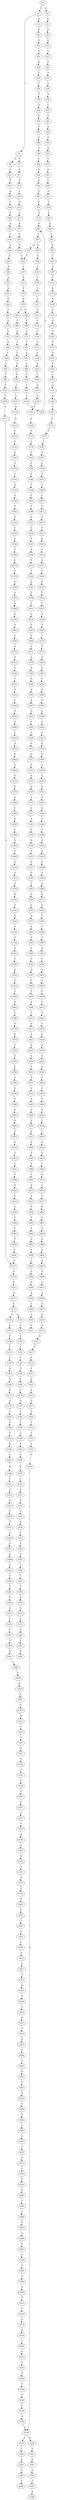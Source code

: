 strict digraph  {
	S0 -> S1 [ label = C ];
	S0 -> S2 [ label = A ];
	S1 -> S3 [ label = A ];
	S1 -> S4 [ label = T ];
	S2 -> S5 [ label = A ];
	S3 -> S6 [ label = A ];
	S4 -> S7 [ label = C ];
	S4 -> S8 [ label = A ];
	S5 -> S9 [ label = A ];
	S6 -> S10 [ label = C ];
	S7 -> S11 [ label = G ];
	S8 -> S12 [ label = C ];
	S9 -> S13 [ label = G ];
	S10 -> S14 [ label = G ];
	S11 -> S15 [ label = G ];
	S12 -> S16 [ label = A ];
	S13 -> S17 [ label = T ];
	S14 -> S18 [ label = A ];
	S15 -> S19 [ label = C ];
	S16 -> S20 [ label = A ];
	S17 -> S21 [ label = C ];
	S18 -> S22 [ label = C ];
	S19 -> S23 [ label = C ];
	S20 -> S24 [ label = C ];
	S21 -> S25 [ label = A ];
	S22 -> S26 [ label = C ];
	S23 -> S27 [ label = G ];
	S24 -> S28 [ label = C ];
	S25 -> S29 [ label = T ];
	S26 -> S30 [ label = T ];
	S27 -> S31 [ label = A ];
	S28 -> S32 [ label = A ];
	S29 -> S33 [ label = A ];
	S30 -> S34 [ label = G ];
	S31 -> S35 [ label = C ];
	S32 -> S36 [ label = C ];
	S33 -> S37 [ label = C ];
	S34 -> S38 [ label = C ];
	S35 -> S39 [ label = A ];
	S36 -> S40 [ label = C ];
	S37 -> S41 [ label = T ];
	S38 -> S42 [ label = T ];
	S39 -> S43 [ label = T ];
	S40 -> S44 [ label = C ];
	S41 -> S45 [ label = A ];
	S42 -> S46 [ label = C ];
	S43 -> S47 [ label = C ];
	S44 -> S48 [ label = G ];
	S45 -> S49 [ label = T ];
	S46 -> S50 [ label = T ];
	S47 -> S51 [ label = A ];
	S48 -> S52 [ label = A ];
	S49 -> S53 [ label = A ];
	S50 -> S54 [ label = C ];
	S51 -> S55 [ label = T ];
	S52 -> S56 [ label = G ];
	S53 -> S57 [ label = T ];
	S54 -> S58 [ label = C ];
	S55 -> S59 [ label = C ];
	S56 -> S60 [ label = G ];
	S57 -> S61 [ label = G ];
	S58 -> S62 [ label = G ];
	S59 -> S63 [ label = G ];
	S59 -> S64 [ label = A ];
	S60 -> S65 [ label = T ];
	S61 -> S66 [ label = C ];
	S62 -> S67 [ label = C ];
	S63 -> S68 [ label = C ];
	S64 -> S69 [ label = C ];
	S65 -> S70 [ label = G ];
	S66 -> S71 [ label = G ];
	S67 -> S72 [ label = C ];
	S68 -> S73 [ label = G ];
	S69 -> S74 [ label = G ];
	S70 -> S75 [ label = C ];
	S71 -> S76 [ label = C ];
	S72 -> S77 [ label = G ];
	S73 -> S78 [ label = T ];
	S74 -> S79 [ label = T ];
	S75 -> S80 [ label = A ];
	S76 -> S81 [ label = C ];
	S77 -> S82 [ label = A ];
	S78 -> S83 [ label = C ];
	S79 -> S84 [ label = T ];
	S80 -> S85 [ label = C ];
	S81 -> S86 [ label = A ];
	S82 -> S87 [ label = C ];
	S83 -> S88 [ label = C ];
	S84 -> S89 [ label = A ];
	S85 -> S90 [ label = C ];
	S86 -> S91 [ label = C ];
	S87 -> S92 [ label = C ];
	S87 -> S93 [ label = A ];
	S88 -> S94 [ label = G ];
	S89 -> S95 [ label = G ];
	S90 -> S96 [ label = T ];
	S91 -> S97 [ label = A ];
	S92 -> S98 [ label = T ];
	S93 -> S43 [ label = T ];
	S94 -> S99 [ label = C ];
	S95 -> S100 [ label = C ];
	S96 -> S101 [ label = T ];
	S97 -> S102 [ label = T ];
	S98 -> S103 [ label = C ];
	S99 -> S104 [ label = C ];
	S100 -> S105 [ label = C ];
	S101 -> S106 [ label = T ];
	S102 -> S107 [ label = T ];
	S103 -> S108 [ label = T ];
	S104 -> S109 [ label = G ];
	S105 -> S110 [ label = G ];
	S106 -> S111 [ label = C ];
	S107 -> S112 [ label = T ];
	S108 -> S113 [ label = C ];
	S109 -> S82 [ label = A ];
	S110 -> S114 [ label = A ];
	S111 -> S115 [ label = C ];
	S112 -> S116 [ label = G ];
	S113 -> S117 [ label = G ];
	S114 -> S118 [ label = C ];
	S115 -> S119 [ label = G ];
	S116 -> S120 [ label = A ];
	S117 -> S121 [ label = T ];
	S118 -> S122 [ label = A ];
	S119 -> S123 [ label = G ];
	S120 -> S124 [ label = C ];
	S121 -> S125 [ label = C ];
	S122 -> S126 [ label = A ];
	S123 -> S127 [ label = A ];
	S124 -> S128 [ label = G ];
	S125 -> S129 [ label = C ];
	S126 -> S130 [ label = G ];
	S127 -> S131 [ label = C ];
	S128 -> S132 [ label = T ];
	S129 -> S133 [ label = C ];
	S130 -> S134 [ label = T ];
	S131 -> S135 [ label = G ];
	S131 -> S136 [ label = A ];
	S132 -> S137 [ label = T ];
	S133 -> S138 [ label = T ];
	S134 -> S139 [ label = A ];
	S135 -> S140 [ label = T ];
	S136 -> S141 [ label = A ];
	S137 -> S142 [ label = A ];
	S138 -> S143 [ label = A ];
	S139 -> S144 [ label = G ];
	S140 -> S145 [ label = C ];
	S141 -> S146 [ label = C ];
	S142 -> S147 [ label = T ];
	S143 -> S148 [ label = C ];
	S144 -> S149 [ label = T ];
	S145 -> S150 [ label = T ];
	S146 -> S151 [ label = C ];
	S147 -> S152 [ label = C ];
	S148 -> S153 [ label = G ];
	S149 -> S154 [ label = G ];
	S150 -> S155 [ label = T ];
	S151 -> S156 [ label = C ];
	S152 -> S157 [ label = A ];
	S153 -> S158 [ label = C ];
	S154 -> S159 [ label = C ];
	S155 -> S160 [ label = T ];
	S156 -> S161 [ label = A ];
	S157 -> S162 [ label = A ];
	S158 -> S163 [ label = C ];
	S159 -> S164 [ label = C ];
	S160 -> S165 [ label = T ];
	S161 -> S166 [ label = G ];
	S162 -> S167 [ label = C ];
	S163 -> S168 [ label = G ];
	S164 -> S169 [ label = T ];
	S165 -> S170 [ label = T ];
	S166 -> S171 [ label = A ];
	S167 -> S172 [ label = G ];
	S168 -> S173 [ label = G ];
	S169 -> S174 [ label = C ];
	S170 -> S175 [ label = G ];
	S171 -> S176 [ label = A ];
	S172 -> S177 [ label = G ];
	S173 -> S178 [ label = C ];
	S174 -> S179 [ label = C ];
	S175 -> S180 [ label = T ];
	S176 -> S181 [ label = T ];
	S177 -> S182 [ label = T ];
	S178 -> S183 [ label = C ];
	S179 -> S184 [ label = G ];
	S180 -> S185 [ label = C ];
	S181 -> S186 [ label = C ];
	S182 -> S187 [ label = A ];
	S183 -> S188 [ label = C ];
	S184 -> S189 [ label = G ];
	S185 -> S190 [ label = C ];
	S186 -> S191 [ label = T ];
	S187 -> S192 [ label = C ];
	S188 -> S193 [ label = C ];
	S189 -> S194 [ label = A ];
	S190 -> S195 [ label = T ];
	S191 -> S196 [ label = A ];
	S192 -> S197 [ label = T ];
	S193 -> S198 [ label = T ];
	S194 -> S199 [ label = G ];
	S195 -> S200 [ label = A ];
	S196 -> S201 [ label = G ];
	S197 -> S202 [ label = C ];
	S198 -> S203 [ label = C ];
	S199 -> S204 [ label = A ];
	S200 -> S205 [ label = C ];
	S201 -> S206 [ label = A ];
	S202 -> S207 [ label = C ];
	S203 -> S208 [ label = T ];
	S204 -> S209 [ label = C ];
	S205 -> S210 [ label = T ];
	S206 -> S211 [ label = C ];
	S207 -> S212 [ label = T ];
	S208 -> S213 [ label = G ];
	S209 -> S214 [ label = G ];
	S210 -> S215 [ label = A ];
	S211 -> S216 [ label = T ];
	S212 -> S217 [ label = T ];
	S213 -> S218 [ label = C ];
	S214 -> S219 [ label = A ];
	S215 -> S220 [ label = G ];
	S216 -> S221 [ label = A ];
	S217 -> S222 [ label = T ];
	S218 -> S223 [ label = C ];
	S219 -> S224 [ label = C ];
	S220 -> S225 [ label = A ];
	S221 -> S226 [ label = C ];
	S222 -> S227 [ label = A ];
	S223 -> S228 [ label = A ];
	S224 -> S229 [ label = T ];
	S225 -> S230 [ label = A ];
	S226 -> S231 [ label = T ];
	S227 -> S232 [ label = C ];
	S228 -> S233 [ label = T ];
	S229 -> S234 [ label = G ];
	S230 -> S235 [ label = T ];
	S231 -> S236 [ label = C ];
	S232 -> S237 [ label = A ];
	S233 -> S238 [ label = C ];
	S234 -> S239 [ label = T ];
	S235 -> S240 [ label = T ];
	S236 -> S241 [ label = A ];
	S237 -> S242 [ label = T ];
	S238 -> S243 [ label = G ];
	S239 -> S244 [ label = G ];
	S240 -> S245 [ label = G ];
	S241 -> S246 [ label = G ];
	S242 -> S247 [ label = G ];
	S243 -> S248 [ label = G ];
	S244 -> S249 [ label = A ];
	S245 -> S250 [ label = T ];
	S246 -> S251 [ label = T ];
	S247 -> S252 [ label = T ];
	S248 -> S253 [ label = T ];
	S249 -> S254 [ label = G ];
	S250 -> S255 [ label = T ];
	S251 -> S256 [ label = T ];
	S252 -> S257 [ label = T ];
	S253 -> S258 [ label = C ];
	S254 -> S259 [ label = A ];
	S255 -> S260 [ label = C ];
	S256 -> S261 [ label = T ];
	S257 -> S262 [ label = A ];
	S258 -> S263 [ label = C ];
	S259 -> S264 [ label = G ];
	S260 -> S265 [ label = A ];
	S261 -> S266 [ label = G ];
	S262 -> S267 [ label = G ];
	S263 -> S268 [ label = G ];
	S264 -> S269 [ label = A ];
	S265 -> S270 [ label = G ];
	S266 -> S271 [ label = A ];
	S267 -> S272 [ label = T ];
	S268 -> S273 [ label = C ];
	S269 -> S274 [ label = G ];
	S270 -> S275 [ label = G ];
	S271 -> S276 [ label = C ];
	S272 -> S277 [ label = C ];
	S273 -> S278 [ label = A ];
	S274 -> S279 [ label = G ];
	S275 -> S280 [ label = G ];
	S276 -> S281 [ label = C ];
	S277 -> S282 [ label = T ];
	S278 -> S283 [ label = A ];
	S279 -> S284 [ label = A ];
	S280 -> S285 [ label = T ];
	S281 -> S286 [ label = T ];
	S282 -> S287 [ label = G ];
	S283 -> S288 [ label = G ];
	S284 -> S289 [ label = C ];
	S285 -> S290 [ label = A ];
	S286 -> S291 [ label = A ];
	S287 -> S292 [ label = A ];
	S288 -> S293 [ label = G ];
	S289 -> S294 [ label = G ];
	S291 -> S295 [ label = T ];
	S292 -> S296 [ label = A ];
	S293 -> S297 [ label = A ];
	S294 -> S298 [ label = C ];
	S295 -> S299 [ label = A ];
	S296 -> S300 [ label = A ];
	S297 -> S301 [ label = G ];
	S298 -> S302 [ label = G ];
	S299 -> S303 [ label = A ];
	S300 -> S304 [ label = C ];
	S301 -> S305 [ label = C ];
	S302 -> S306 [ label = T ];
	S303 -> S307 [ label = G ];
	S304 -> S308 [ label = G ];
	S305 -> S309 [ label = G ];
	S306 -> S310 [ label = A ];
	S307 -> S311 [ label = T ];
	S308 -> S312 [ label = C ];
	S309 -> S313 [ label = G ];
	S310 -> S314 [ label = G ];
	S311 -> S315 [ label = A ];
	S312 -> S316 [ label = G ];
	S313 -> S317 [ label = C ];
	S314 -> S318 [ label = A ];
	S315 -> S319 [ label = C ];
	S316 -> S320 [ label = C ];
	S317 -> S321 [ label = G ];
	S318 -> S322 [ label = A ];
	S319 -> S323 [ label = C ];
	S320 -> S324 [ label = T ];
	S321 -> S325 [ label = A ];
	S322 -> S326 [ label = G ];
	S323 -> S327 [ label = C ];
	S324 -> S328 [ label = C ];
	S325 -> S329 [ label = G ];
	S326 -> S330 [ label = G ];
	S327 -> S331 [ label = G ];
	S328 -> S332 [ label = A ];
	S329 -> S333 [ label = A ];
	S330 -> S334 [ label = A ];
	S331 -> S335 [ label = G ];
	S332 -> S336 [ label = G ];
	S333 -> S337 [ label = G ];
	S334 -> S338 [ label = G ];
	S335 -> S339 [ label = G ];
	S336 -> S340 [ label = G ];
	S337 -> S341 [ label = G ];
	S338 -> S342 [ label = A ];
	S339 -> S343 [ label = T ];
	S340 -> S344 [ label = T ];
	S341 -> S345 [ label = C ];
	S342 -> S346 [ label = T ];
	S343 -> S347 [ label = C ];
	S344 -> S348 [ label = C ];
	S345 -> S349 [ label = G ];
	S346 -> S350 [ label = G ];
	S347 -> S351 [ label = C ];
	S348 -> S352 [ label = G ];
	S349 -> S353 [ label = C ];
	S350 -> S354 [ label = T ];
	S351 -> S355 [ label = T ];
	S352 -> S356 [ label = A ];
	S353 -> S357 [ label = A ];
	S354 -> S358 [ label = T ];
	S355 -> S359 [ label = A ];
	S356 -> S360 [ label = A ];
	S357 -> S361 [ label = G ];
	S358 -> S362 [ label = A ];
	S359 -> S363 [ label = C ];
	S360 -> S364 [ label = C ];
	S361 -> S365 [ label = C ];
	S362 -> S366 [ label = T ];
	S363 -> S367 [ label = A ];
	S364 -> S368 [ label = A ];
	S365 -> S369 [ label = G ];
	S366 -> S370 [ label = A ];
	S367 -> S371 [ label = T ];
	S368 -> S372 [ label = A ];
	S369 -> S373 [ label = C ];
	S370 -> S374 [ label = A ];
	S371 -> S375 [ label = G ];
	S372 -> S376 [ label = C ];
	S373 -> S377 [ label = G ];
	S374 -> S378 [ label = T ];
	S375 -> S379 [ label = A ];
	S376 -> S380 [ label = C ];
	S377 -> S381 [ label = A ];
	S378 -> S382 [ label = G ];
	S379 -> S383 [ label = A ];
	S380 -> S384 [ label = T ];
	S381 -> S385 [ label = G ];
	S382 -> S386 [ label = C ];
	S383 -> S387 [ label = G ];
	S384 -> S388 [ label = T ];
	S385 -> S389 [ label = C ];
	S386 -> S390 [ label = C ];
	S387 -> S391 [ label = T ];
	S388 -> S392 [ label = A ];
	S389 -> S393 [ label = T ];
	S390 -> S394 [ label = A ];
	S391 -> S395 [ label = G ];
	S392 -> S396 [ label = C ];
	S393 -> S397 [ label = G ];
	S394 -> S398 [ label = C ];
	S395 -> S399 [ label = C ];
	S396 -> S400 [ label = G ];
	S397 -> S401 [ label = C ];
	S398 -> S402 [ label = G ];
	S399 -> S403 [ label = C ];
	S400 -> S404 [ label = G ];
	S401 -> S405 [ label = T ];
	S402 -> S406 [ label = A ];
	S403 -> S407 [ label = G ];
	S404 -> S408 [ label = G ];
	S405 -> S409 [ label = A ];
	S406 -> S410 [ label = G ];
	S407 -> S411 [ label = G ];
	S408 -> S412 [ label = T ];
	S409 -> S413 [ label = C ];
	S410 -> S414 [ label = G ];
	S411 -> S415 [ label = G ];
	S412 -> S416 [ label = G ];
	S413 -> S417 [ label = G ];
	S414 -> S418 [ label = T ];
	S415 -> S419 [ label = C ];
	S416 -> S420 [ label = C ];
	S417 -> S421 [ label = A ];
	S418 -> S422 [ label = G ];
	S419 -> S423 [ label = G ];
	S420 -> S424 [ label = C ];
	S421 -> S425 [ label = G ];
	S422 -> S426 [ label = T ];
	S423 -> S427 [ label = G ];
	S424 -> S428 [ label = G ];
	S425 -> S429 [ label = A ];
	S426 -> S430 [ label = A ];
	S427 -> S431 [ label = A ];
	S428 -> S432 [ label = T ];
	S429 -> S433 [ label = C ];
	S430 -> S434 [ label = C ];
	S431 -> S435 [ label = G ];
	S432 -> S436 [ label = G ];
	S433 -> S437 [ label = A ];
	S434 -> S438 [ label = C ];
	S435 -> S439 [ label = C ];
	S436 -> S440 [ label = T ];
	S437 -> S441 [ label = C ];
	S438 -> S442 [ label = T ];
	S439 -> S443 [ label = C ];
	S440 -> S444 [ label = C ];
	S441 -> S445 [ label = G ];
	S442 -> S446 [ label = T ];
	S443 -> S447 [ label = C ];
	S444 -> S448 [ label = T ];
	S445 -> S449 [ label = C ];
	S446 -> S450 [ label = T ];
	S447 -> S451 [ label = C ];
	S448 -> S452 [ label = A ];
	S449 -> S453 [ label = A ];
	S450 -> S454 [ label = C ];
	S451 -> S455 [ label = C ];
	S452 -> S456 [ label = T ];
	S453 -> S457 [ label = G ];
	S454 -> S115 [ label = C ];
	S455 -> S458 [ label = G ];
	S456 -> S459 [ label = T ];
	S457 -> S460 [ label = G ];
	S458 -> S461 [ label = C ];
	S459 -> S462 [ label = G ];
	S460 -> S463 [ label = T ];
	S461 -> S464 [ label = T ];
	S462 -> S465 [ label = T ];
	S463 -> S466 [ label = G ];
	S464 -> S467 [ label = C ];
	S465 -> S468 [ label = T ];
	S466 -> S469 [ label = C ];
	S467 -> S470 [ label = T ];
	S468 -> S471 [ label = G ];
	S469 -> S472 [ label = A ];
	S470 -> S473 [ label = T ];
	S471 -> S474 [ label = C ];
	S472 -> S475 [ label = T ];
	S473 -> S476 [ label = C ];
	S474 -> S477 [ label = T ];
	S475 -> S478 [ label = C ];
	S476 -> S479 [ label = G ];
	S477 -> S480 [ label = G ];
	S478 -> S481 [ label = T ];
	S479 -> S482 [ label = A ];
	S480 -> S483 [ label = C ];
	S481 -> S484 [ label = T ];
	S482 -> S485 [ label = C ];
	S483 -> S486 [ label = T ];
	S484 -> S487 [ label = G ];
	S485 -> S488 [ label = G ];
	S486 -> S489 [ label = C ];
	S487 -> S490 [ label = C ];
	S488 -> S491 [ label = G ];
	S489 -> S492 [ label = G ];
	S490 -> S493 [ label = C ];
	S491 -> S494 [ label = A ];
	S492 -> S495 [ label = G ];
	S493 -> S496 [ label = G ];
	S494 -> S497 [ label = C ];
	S495 -> S498 [ label = G ];
	S496 -> S499 [ label = G ];
	S497 -> S500 [ label = C ];
	S498 -> S501 [ label = T ];
	S499 -> S502 [ label = A ];
	S500 -> S503 [ label = T ];
	S501 -> S504 [ label = A ];
	S502 -> S505 [ label = C ];
	S503 -> S506 [ label = T ];
	S504 -> S507 [ label = G ];
	S505 -> S508 [ label = G ];
	S506 -> S509 [ label = A ];
	S507 -> S510 [ label = T ];
	S508 -> S511 [ label = C ];
	S509 -> S512 [ label = G ];
	S510 -> S513 [ label = A ];
	S512 -> S514 [ label = C ];
	S513 -> S515 [ label = G ];
	S514 -> S516 [ label = G ];
	S515 -> S517 [ label = T ];
	S516 -> S518 [ label = A ];
	S517 -> S519 [ label = A ];
	S518 -> S520 [ label = C ];
	S519 -> S521 [ label = T ];
	S520 -> S522 [ label = A ];
	S521 -> S523 [ label = A ];
	S522 -> S524 [ label = G ];
	S523 -> S525 [ label = A ];
	S524 -> S526 [ label = G ];
	S525 -> S527 [ label = G ];
	S526 -> S528 [ label = T ];
	S527 -> S529 [ label = G ];
	S528 -> S530 [ label = C ];
	S529 -> S531 [ label = T ];
	S530 -> S532 [ label = T ];
	S531 -> S533 [ label = C ];
	S532 -> S534 [ label = A ];
	S533 -> S535 [ label = T ];
	S534 -> S536 [ label = G ];
	S535 -> S537 [ label = A ];
	S536 -> S538 [ label = C ];
	S536 -> S539 [ label = A ];
	S537 -> S536 [ label = G ];
	S538 -> S540 [ label = T ];
	S539 -> S541 [ label = C ];
	S540 -> S542 [ label = C ];
	S541 -> S543 [ label = G ];
	S542 -> S544 [ label = T ];
	S543 -> S545 [ label = G ];
	S544 -> S546 [ label = T ];
	S545 -> S547 [ label = T ];
	S547 -> S548 [ label = A ];
}
